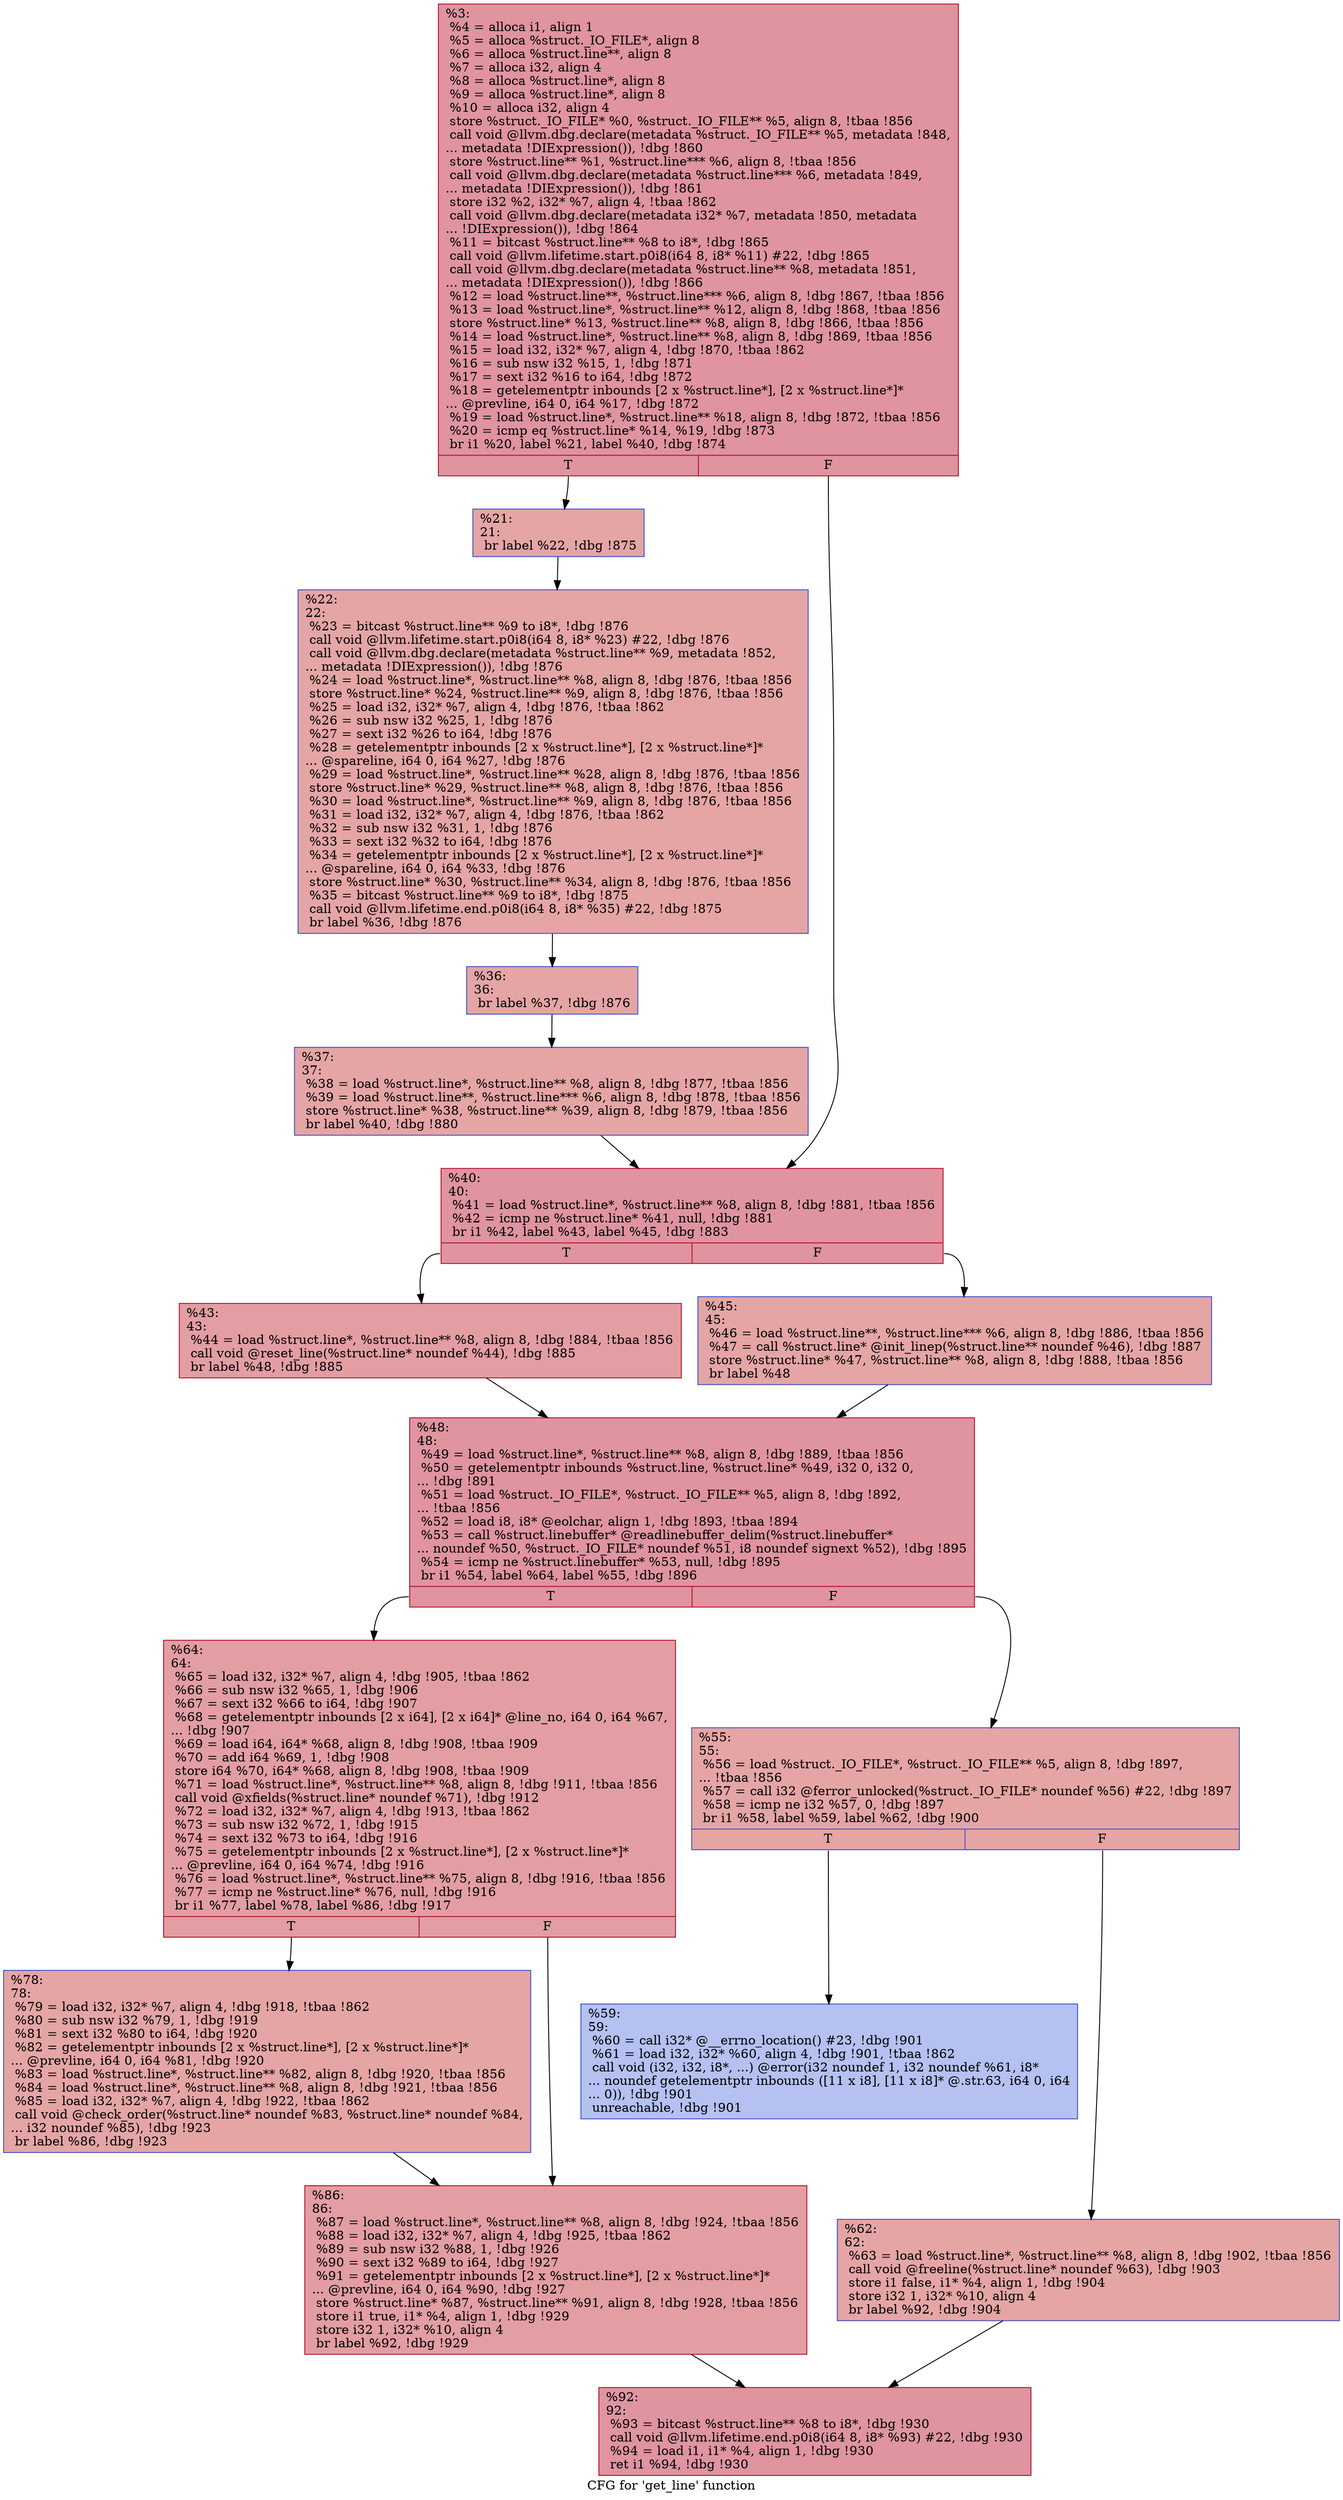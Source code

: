digraph "CFG for 'get_line' function" {
	label="CFG for 'get_line' function";

	Node0x987350 [shape=record,color="#b70d28ff", style=filled, fillcolor="#b70d2870",label="{%3:\l  %4 = alloca i1, align 1\l  %5 = alloca %struct._IO_FILE*, align 8\l  %6 = alloca %struct.line**, align 8\l  %7 = alloca i32, align 4\l  %8 = alloca %struct.line*, align 8\l  %9 = alloca %struct.line*, align 8\l  %10 = alloca i32, align 4\l  store %struct._IO_FILE* %0, %struct._IO_FILE** %5, align 8, !tbaa !856\l  call void @llvm.dbg.declare(metadata %struct._IO_FILE** %5, metadata !848,\l... metadata !DIExpression()), !dbg !860\l  store %struct.line** %1, %struct.line*** %6, align 8, !tbaa !856\l  call void @llvm.dbg.declare(metadata %struct.line*** %6, metadata !849,\l... metadata !DIExpression()), !dbg !861\l  store i32 %2, i32* %7, align 4, !tbaa !862\l  call void @llvm.dbg.declare(metadata i32* %7, metadata !850, metadata\l... !DIExpression()), !dbg !864\l  %11 = bitcast %struct.line** %8 to i8*, !dbg !865\l  call void @llvm.lifetime.start.p0i8(i64 8, i8* %11) #22, !dbg !865\l  call void @llvm.dbg.declare(metadata %struct.line** %8, metadata !851,\l... metadata !DIExpression()), !dbg !866\l  %12 = load %struct.line**, %struct.line*** %6, align 8, !dbg !867, !tbaa !856\l  %13 = load %struct.line*, %struct.line** %12, align 8, !dbg !868, !tbaa !856\l  store %struct.line* %13, %struct.line** %8, align 8, !dbg !866, !tbaa !856\l  %14 = load %struct.line*, %struct.line** %8, align 8, !dbg !869, !tbaa !856\l  %15 = load i32, i32* %7, align 4, !dbg !870, !tbaa !862\l  %16 = sub nsw i32 %15, 1, !dbg !871\l  %17 = sext i32 %16 to i64, !dbg !872\l  %18 = getelementptr inbounds [2 x %struct.line*], [2 x %struct.line*]*\l... @prevline, i64 0, i64 %17, !dbg !872\l  %19 = load %struct.line*, %struct.line** %18, align 8, !dbg !872, !tbaa !856\l  %20 = icmp eq %struct.line* %14, %19, !dbg !873\l  br i1 %20, label %21, label %40, !dbg !874\l|{<s0>T|<s1>F}}"];
	Node0x987350:s0 -> Node0x9874b0;
	Node0x987350:s1 -> Node0x9875f0;
	Node0x9874b0 [shape=record,color="#3d50c3ff", style=filled, fillcolor="#c5333470",label="{%21:\l21:                                               \l  br label %22, !dbg !875\l}"];
	Node0x9874b0 -> Node0x987500;
	Node0x987500 [shape=record,color="#3d50c3ff", style=filled, fillcolor="#c5333470",label="{%22:\l22:                                               \l  %23 = bitcast %struct.line** %9 to i8*, !dbg !876\l  call void @llvm.lifetime.start.p0i8(i64 8, i8* %23) #22, !dbg !876\l  call void @llvm.dbg.declare(metadata %struct.line** %9, metadata !852,\l... metadata !DIExpression()), !dbg !876\l  %24 = load %struct.line*, %struct.line** %8, align 8, !dbg !876, !tbaa !856\l  store %struct.line* %24, %struct.line** %9, align 8, !dbg !876, !tbaa !856\l  %25 = load i32, i32* %7, align 4, !dbg !876, !tbaa !862\l  %26 = sub nsw i32 %25, 1, !dbg !876\l  %27 = sext i32 %26 to i64, !dbg !876\l  %28 = getelementptr inbounds [2 x %struct.line*], [2 x %struct.line*]*\l... @spareline, i64 0, i64 %27, !dbg !876\l  %29 = load %struct.line*, %struct.line** %28, align 8, !dbg !876, !tbaa !856\l  store %struct.line* %29, %struct.line** %8, align 8, !dbg !876, !tbaa !856\l  %30 = load %struct.line*, %struct.line** %9, align 8, !dbg !876, !tbaa !856\l  %31 = load i32, i32* %7, align 4, !dbg !876, !tbaa !862\l  %32 = sub nsw i32 %31, 1, !dbg !876\l  %33 = sext i32 %32 to i64, !dbg !876\l  %34 = getelementptr inbounds [2 x %struct.line*], [2 x %struct.line*]*\l... @spareline, i64 0, i64 %33, !dbg !876\l  store %struct.line* %30, %struct.line** %34, align 8, !dbg !876, !tbaa !856\l  %35 = bitcast %struct.line** %9 to i8*, !dbg !875\l  call void @llvm.lifetime.end.p0i8(i64 8, i8* %35) #22, !dbg !875\l  br label %36, !dbg !876\l}"];
	Node0x987500 -> Node0x987550;
	Node0x987550 [shape=record,color="#3d50c3ff", style=filled, fillcolor="#c5333470",label="{%36:\l36:                                               \l  br label %37, !dbg !876\l}"];
	Node0x987550 -> Node0x9875a0;
	Node0x9875a0 [shape=record,color="#3d50c3ff", style=filled, fillcolor="#c5333470",label="{%37:\l37:                                               \l  %38 = load %struct.line*, %struct.line** %8, align 8, !dbg !877, !tbaa !856\l  %39 = load %struct.line**, %struct.line*** %6, align 8, !dbg !878, !tbaa !856\l  store %struct.line* %38, %struct.line** %39, align 8, !dbg !879, !tbaa !856\l  br label %40, !dbg !880\l}"];
	Node0x9875a0 -> Node0x9875f0;
	Node0x9875f0 [shape=record,color="#b70d28ff", style=filled, fillcolor="#b70d2870",label="{%40:\l40:                                               \l  %41 = load %struct.line*, %struct.line** %8, align 8, !dbg !881, !tbaa !856\l  %42 = icmp ne %struct.line* %41, null, !dbg !881\l  br i1 %42, label %43, label %45, !dbg !883\l|{<s0>T|<s1>F}}"];
	Node0x9875f0:s0 -> Node0x987640;
	Node0x9875f0:s1 -> Node0x987690;
	Node0x987640 [shape=record,color="#b70d28ff", style=filled, fillcolor="#be242e70",label="{%43:\l43:                                               \l  %44 = load %struct.line*, %struct.line** %8, align 8, !dbg !884, !tbaa !856\l  call void @reset_line(%struct.line* noundef %44), !dbg !885\l  br label %48, !dbg !885\l}"];
	Node0x987640 -> Node0x9876e0;
	Node0x987690 [shape=record,color="#3d50c3ff", style=filled, fillcolor="#c5333470",label="{%45:\l45:                                               \l  %46 = load %struct.line**, %struct.line*** %6, align 8, !dbg !886, !tbaa !856\l  %47 = call %struct.line* @init_linep(%struct.line** noundef %46), !dbg !887\l  store %struct.line* %47, %struct.line** %8, align 8, !dbg !888, !tbaa !856\l  br label %48\l}"];
	Node0x987690 -> Node0x9876e0;
	Node0x9876e0 [shape=record,color="#b70d28ff", style=filled, fillcolor="#b70d2870",label="{%48:\l48:                                               \l  %49 = load %struct.line*, %struct.line** %8, align 8, !dbg !889, !tbaa !856\l  %50 = getelementptr inbounds %struct.line, %struct.line* %49, i32 0, i32 0,\l... !dbg !891\l  %51 = load %struct._IO_FILE*, %struct._IO_FILE** %5, align 8, !dbg !892,\l... !tbaa !856\l  %52 = load i8, i8* @eolchar, align 1, !dbg !893, !tbaa !894\l  %53 = call %struct.linebuffer* @readlinebuffer_delim(%struct.linebuffer*\l... noundef %50, %struct._IO_FILE* noundef %51, i8 noundef signext %52), !dbg !895\l  %54 = icmp ne %struct.linebuffer* %53, null, !dbg !895\l  br i1 %54, label %64, label %55, !dbg !896\l|{<s0>T|<s1>F}}"];
	Node0x9876e0:s0 -> Node0x987820;
	Node0x9876e0:s1 -> Node0x987730;
	Node0x987730 [shape=record,color="#3d50c3ff", style=filled, fillcolor="#c5333470",label="{%55:\l55:                                               \l  %56 = load %struct._IO_FILE*, %struct._IO_FILE** %5, align 8, !dbg !897,\l... !tbaa !856\l  %57 = call i32 @ferror_unlocked(%struct._IO_FILE* noundef %56) #22, !dbg !897\l  %58 = icmp ne i32 %57, 0, !dbg !897\l  br i1 %58, label %59, label %62, !dbg !900\l|{<s0>T|<s1>F}}"];
	Node0x987730:s0 -> Node0x987780;
	Node0x987730:s1 -> Node0x9877d0;
	Node0x987780 [shape=record,color="#3d50c3ff", style=filled, fillcolor="#5572df70",label="{%59:\l59:                                               \l  %60 = call i32* @__errno_location() #23, !dbg !901\l  %61 = load i32, i32* %60, align 4, !dbg !901, !tbaa !862\l  call void (i32, i32, i8*, ...) @error(i32 noundef 1, i32 noundef %61, i8*\l... noundef getelementptr inbounds ([11 x i8], [11 x i8]* @.str.63, i64 0, i64\l... 0)), !dbg !901\l  unreachable, !dbg !901\l}"];
	Node0x9877d0 [shape=record,color="#3d50c3ff", style=filled, fillcolor="#c5333470",label="{%62:\l62:                                               \l  %63 = load %struct.line*, %struct.line** %8, align 8, !dbg !902, !tbaa !856\l  call void @freeline(%struct.line* noundef %63), !dbg !903\l  store i1 false, i1* %4, align 1, !dbg !904\l  store i32 1, i32* %10, align 4\l  br label %92, !dbg !904\l}"];
	Node0x9877d0 -> Node0x987910;
	Node0x987820 [shape=record,color="#b70d28ff", style=filled, fillcolor="#be242e70",label="{%64:\l64:                                               \l  %65 = load i32, i32* %7, align 4, !dbg !905, !tbaa !862\l  %66 = sub nsw i32 %65, 1, !dbg !906\l  %67 = sext i32 %66 to i64, !dbg !907\l  %68 = getelementptr inbounds [2 x i64], [2 x i64]* @line_no, i64 0, i64 %67,\l... !dbg !907\l  %69 = load i64, i64* %68, align 8, !dbg !908, !tbaa !909\l  %70 = add i64 %69, 1, !dbg !908\l  store i64 %70, i64* %68, align 8, !dbg !908, !tbaa !909\l  %71 = load %struct.line*, %struct.line** %8, align 8, !dbg !911, !tbaa !856\l  call void @xfields(%struct.line* noundef %71), !dbg !912\l  %72 = load i32, i32* %7, align 4, !dbg !913, !tbaa !862\l  %73 = sub nsw i32 %72, 1, !dbg !915\l  %74 = sext i32 %73 to i64, !dbg !916\l  %75 = getelementptr inbounds [2 x %struct.line*], [2 x %struct.line*]*\l... @prevline, i64 0, i64 %74, !dbg !916\l  %76 = load %struct.line*, %struct.line** %75, align 8, !dbg !916, !tbaa !856\l  %77 = icmp ne %struct.line* %76, null, !dbg !916\l  br i1 %77, label %78, label %86, !dbg !917\l|{<s0>T|<s1>F}}"];
	Node0x987820:s0 -> Node0x987870;
	Node0x987820:s1 -> Node0x9878c0;
	Node0x987870 [shape=record,color="#3d50c3ff", style=filled, fillcolor="#c5333470",label="{%78:\l78:                                               \l  %79 = load i32, i32* %7, align 4, !dbg !918, !tbaa !862\l  %80 = sub nsw i32 %79, 1, !dbg !919\l  %81 = sext i32 %80 to i64, !dbg !920\l  %82 = getelementptr inbounds [2 x %struct.line*], [2 x %struct.line*]*\l... @prevline, i64 0, i64 %81, !dbg !920\l  %83 = load %struct.line*, %struct.line** %82, align 8, !dbg !920, !tbaa !856\l  %84 = load %struct.line*, %struct.line** %8, align 8, !dbg !921, !tbaa !856\l  %85 = load i32, i32* %7, align 4, !dbg !922, !tbaa !862\l  call void @check_order(%struct.line* noundef %83, %struct.line* noundef %84,\l... i32 noundef %85), !dbg !923\l  br label %86, !dbg !923\l}"];
	Node0x987870 -> Node0x9878c0;
	Node0x9878c0 [shape=record,color="#b70d28ff", style=filled, fillcolor="#be242e70",label="{%86:\l86:                                               \l  %87 = load %struct.line*, %struct.line** %8, align 8, !dbg !924, !tbaa !856\l  %88 = load i32, i32* %7, align 4, !dbg !925, !tbaa !862\l  %89 = sub nsw i32 %88, 1, !dbg !926\l  %90 = sext i32 %89 to i64, !dbg !927\l  %91 = getelementptr inbounds [2 x %struct.line*], [2 x %struct.line*]*\l... @prevline, i64 0, i64 %90, !dbg !927\l  store %struct.line* %87, %struct.line** %91, align 8, !dbg !928, !tbaa !856\l  store i1 true, i1* %4, align 1, !dbg !929\l  store i32 1, i32* %10, align 4\l  br label %92, !dbg !929\l}"];
	Node0x9878c0 -> Node0x987910;
	Node0x987910 [shape=record,color="#b70d28ff", style=filled, fillcolor="#b70d2870",label="{%92:\l92:                                               \l  %93 = bitcast %struct.line** %8 to i8*, !dbg !930\l  call void @llvm.lifetime.end.p0i8(i64 8, i8* %93) #22, !dbg !930\l  %94 = load i1, i1* %4, align 1, !dbg !930\l  ret i1 %94, !dbg !930\l}"];
}
